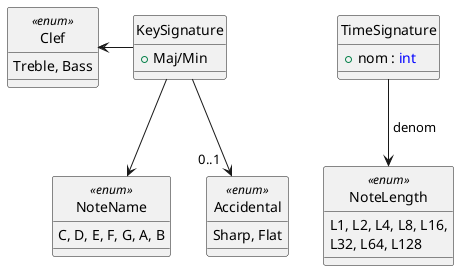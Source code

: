 @startuml
hide circle

enum NoteLength << enum >> {
    L1, L2, L4, L8, L16,
    L32, L64, L128
}
enum NoteName << enum >> {
    C, D, E, F, G, A, B
}
enum Clef << enum >> {
    Treble, Bass
}
enum Accidental << enum >> {
    Sharp, Flat
}
class KeySignature {
    + Maj/Min
}
class TimeSignature {
    + nom : <color:blue>int</color>
}

KeySignature -down-> NoteName
KeySignature -left-> Clef
KeySignature -down-> "0..1  " Accidental
TimeSignature -down-> NoteLength : " denom"

@enduml

